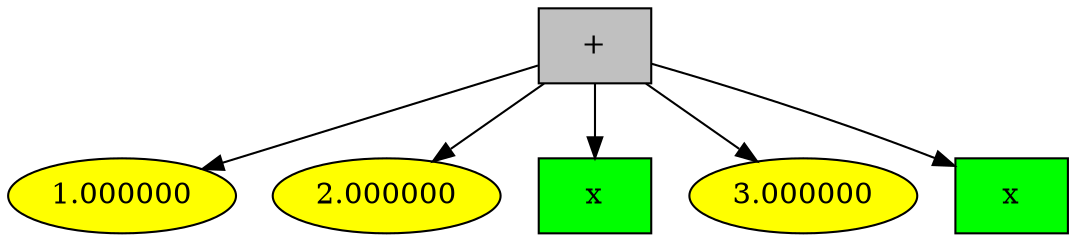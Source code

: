 digraph G {
1 [style = filled, label="+", shape = box, fillcolor="grey"];
1->0;
0 [style = filled, label="1.000000", fillcolor="yellow"];
1->2;
2 [style = filled, label="2.000000", fillcolor="yellow"];
1->3;
3 [style = filled, label="x", shape = box, fillcolor="green"];
1->4;
4 [style = filled, label="3.000000", fillcolor="yellow"];
1->5;
5 [style = filled, label="x", shape = box, fillcolor="green"];

}
